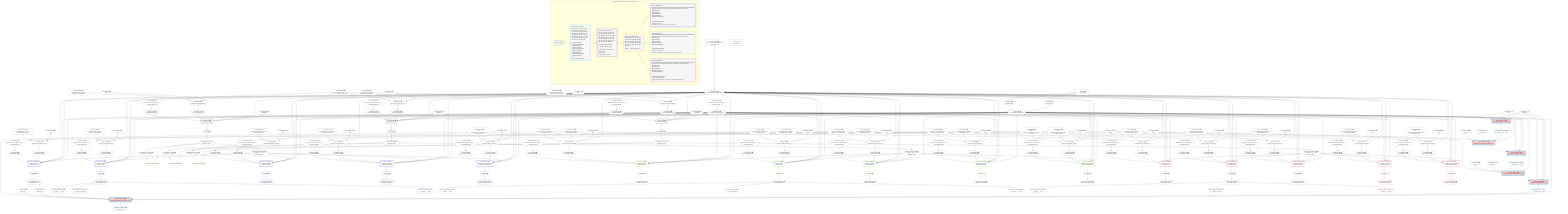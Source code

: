 %%{init: {'themeVariables': { 'fontSize': '12px'}}}%%
graph TD
    classDef path fill:#eee,stroke:#000,color:#000
    classDef plan fill:#fff,stroke-width:1px,color:#000
    classDef itemplan fill:#fff,stroke-width:2px,color:#000
    classDef unbatchedplan fill:#dff,stroke-width:1px,color:#000
    classDef sideeffectplan fill:#fcc,stroke-width:2px,color:#000
    classDef bucket fill:#f6f6f6,color:#000,stroke-width:2px,text-align:left


    %% plan dependencies
    Object159{{"Object[159∈0] ➊<br />ᐸ{reverse,orders,alias,codec}ᐳ"}}:::plan
    Lambda152{{"Lambda[152∈0] ➊<br />ᐸcalculateShouldReverseOrderᐳ"}}:::plan
    Constant156{{"Constant[156∈0] ➊<br />ᐸ[]ᐳ"}}:::plan
    Constant157{{"Constant[157∈0] ➊<br />ᐸ{ s: Symbol(relational_topics), n: 'relational_topics', [Symᐳ"}}:::plan
    Constant158{{"Constant[158∈0] ➊<br />ᐸ{ name: 'relational_topics', sqlType: { t: 'interfaces_and_uᐳ"}}:::plan
    Lambda152 & Constant156 & Constant157 & Constant158 --> Object159
    Object173{{"Object[173∈0] ➊<br />ᐸ{reverse,orders,alias,codec}ᐳ"}}:::plan
    Constant170{{"Constant[170∈0] ➊<br />ᐸ[]ᐳ"}}:::plan
    Constant171{{"Constant[171∈0] ➊<br />ᐸ{ s: Symbol(relational_posts), n: 'relational_posts', [Symboᐳ"}}:::plan
    Constant172{{"Constant[172∈0] ➊<br />ᐸ{ name: 'relational_posts', sqlType: { t: 'interfaces_and_unᐳ"}}:::plan
    Lambda152 & Constant170 & Constant171 & Constant172 --> Object173
    Object187{{"Object[187∈0] ➊<br />ᐸ{reverse,orders,alias,codec}ᐳ"}}:::plan
    Constant184{{"Constant[184∈0] ➊<br />ᐸ[]ᐳ"}}:::plan
    Constant185{{"Constant[185∈0] ➊<br />ᐸ{ s: Symbol(relational_dividers), n: 'relational_dividers', ᐳ"}}:::plan
    Constant186{{"Constant[186∈0] ➊<br />ᐸ{ name: 'relational_dividers', sqlType: { t: 'interfaces_andᐳ"}}:::plan
    Lambda152 & Constant184 & Constant185 & Constant186 --> Object187
    Object201{{"Object[201∈0] ➊<br />ᐸ{reverse,orders,alias,codec}ᐳ"}}:::plan
    Constant198{{"Constant[198∈0] ➊<br />ᐸ[]ᐳ"}}:::plan
    Constant199{{"Constant[199∈0] ➊<br />ᐸ{ s: Symbol(relational_checklists), n: 'relational_checklistᐳ"}}:::plan
    Constant200{{"Constant[200∈0] ➊<br />ᐸ{ name: 'relational_checklists', sqlType: { t: 'interfaces_aᐳ"}}:::plan
    Lambda152 & Constant198 & Constant199 & Constant200 --> Object201
    Object215{{"Object[215∈0] ➊<br />ᐸ{reverse,orders,alias,codec}ᐳ"}}:::plan
    Constant212{{"Constant[212∈0] ➊<br />ᐸ[]ᐳ"}}:::plan
    Constant213{{"Constant[213∈0] ➊<br />ᐸ{ s: Symbol(relational_checklist_items), n: 'relational_checᐳ"}}:::plan
    Constant214{{"Constant[214∈0] ➊<br />ᐸ{ name: 'relational_checklist_items', sqlType: { t: 'interfaᐳ"}}:::plan
    Lambda152 & Constant212 & Constant213 & Constant214 --> Object215
    Object243{{"Object[243∈0] ➊<br />ᐸ{reverse,orders,alias,codec}ᐳ"}}:::plan
    Constant240{{"Constant[240∈0] ➊<br />ᐸ[]ᐳ"}}:::plan
    Constant241{{"Constant[241∈0] ➊<br />ᐸ{ s: Symbol(relational_topics), n: 'relational_topics', [Symᐳ"}}:::plan
    Lambda152 & Constant240 & Constant241 & Constant158 --> Object243
    Object257{{"Object[257∈0] ➊<br />ᐸ{reverse,orders,alias,codec}ᐳ"}}:::plan
    Constant254{{"Constant[254∈0] ➊<br />ᐸ[]ᐳ"}}:::plan
    Constant255{{"Constant[255∈0] ➊<br />ᐸ{ s: Symbol(relational_posts), n: 'relational_posts', [Symboᐳ"}}:::plan
    Lambda152 & Constant254 & Constant255 & Constant172 --> Object257
    Object271{{"Object[271∈0] ➊<br />ᐸ{reverse,orders,alias,codec}ᐳ"}}:::plan
    Constant268{{"Constant[268∈0] ➊<br />ᐸ[]ᐳ"}}:::plan
    Constant269{{"Constant[269∈0] ➊<br />ᐸ{ s: Symbol(relational_dividers), n: 'relational_dividers', ᐳ"}}:::plan
    Lambda152 & Constant268 & Constant269 & Constant186 --> Object271
    Object285{{"Object[285∈0] ➊<br />ᐸ{reverse,orders,alias,codec}ᐳ"}}:::plan
    Constant282{{"Constant[282∈0] ➊<br />ᐸ[]ᐳ"}}:::plan
    Constant283{{"Constant[283∈0] ➊<br />ᐸ{ s: Symbol(relational_checklists), n: 'relational_checklistᐳ"}}:::plan
    Lambda152 & Constant282 & Constant283 & Constant200 --> Object285
    Object299{{"Object[299∈0] ➊<br />ᐸ{reverse,orders,alias,codec}ᐳ"}}:::plan
    Constant296{{"Constant[296∈0] ➊<br />ᐸ[]ᐳ"}}:::plan
    Constant297{{"Constant[297∈0] ➊<br />ᐸ{ s: Symbol(relational_checklist_items), n: 'relational_checᐳ"}}:::plan
    Lambda152 & Constant296 & Constant297 & Constant214 --> Object299
    Object327{{"Object[327∈0] ➊<br />ᐸ{reverse,orders,alias,codec}ᐳ"}}:::plan
    Constant324{{"Constant[324∈0] ➊<br />ᐸ[]ᐳ"}}:::plan
    Constant325{{"Constant[325∈0] ➊<br />ᐸ{ s: Symbol(relational_topics), n: 'relational_topics', [Symᐳ"}}:::plan
    Lambda152 & Constant324 & Constant325 & Constant158 --> Object327
    Object341{{"Object[341∈0] ➊<br />ᐸ{reverse,orders,alias,codec}ᐳ"}}:::plan
    Constant338{{"Constant[338∈0] ➊<br />ᐸ[]ᐳ"}}:::plan
    Constant339{{"Constant[339∈0] ➊<br />ᐸ{ s: Symbol(relational_posts), n: 'relational_posts', [Symboᐳ"}}:::plan
    Lambda152 & Constant338 & Constant339 & Constant172 --> Object341
    Object355{{"Object[355∈0] ➊<br />ᐸ{reverse,orders,alias,codec}ᐳ"}}:::plan
    Constant352{{"Constant[352∈0] ➊<br />ᐸ[]ᐳ"}}:::plan
    Constant353{{"Constant[353∈0] ➊<br />ᐸ{ s: Symbol(relational_dividers), n: 'relational_dividers', ᐳ"}}:::plan
    Lambda152 & Constant352 & Constant353 & Constant186 --> Object355
    Object369{{"Object[369∈0] ➊<br />ᐸ{reverse,orders,alias,codec}ᐳ"}}:::plan
    Constant366{{"Constant[366∈0] ➊<br />ᐸ[]ᐳ"}}:::plan
    Constant367{{"Constant[367∈0] ➊<br />ᐸ{ s: Symbol(relational_checklists), n: 'relational_checklistᐳ"}}:::plan
    Lambda152 & Constant366 & Constant367 & Constant200 --> Object369
    Object383{{"Object[383∈0] ➊<br />ᐸ{reverse,orders,alias,codec}ᐳ"}}:::plan
    Constant380{{"Constant[380∈0] ➊<br />ᐸ[]ᐳ"}}:::plan
    Constant381{{"Constant[381∈0] ➊<br />ᐸ{ s: Symbol(relational_checklist_items), n: 'relational_checᐳ"}}:::plan
    Lambda152 & Constant380 & Constant381 & Constant214 --> Object383
    Object11{{"Object[11∈0] ➊<br />ᐸ{pgSettings,withPgClient}ᐳ"}}:::plan
    Access9{{"Access[9∈0] ➊<br />ᐸ2.pgSettingsᐳ"}}:::plan
    Access10{{"Access[10∈0] ➊<br />ᐸ2.withPgClientᐳ"}}:::plan
    Access9 & Access10 --> Object11
    __Value2["__Value[2∈0] ➊<br />ᐸcontextᐳ"]:::plan
    __Value2 --> Access9
    __Value2 --> Access10
    Constant404{{"Constant[404∈0] ➊<br />ᐸ§{ first: null, last: null, cursorLower: null, cursorUpper: ᐳ"}}:::plan
    Constant404 --> Lambda152
    Lambda155{{"Lambda[155∈0] ➊<br />ᐸcalculateLimitAndOffsetSQLᐳ"}}:::plan
    Constant405{{"Constant[405∈0] ➊<br />ᐸ§{ cursorLower: null, cursorUpper: null, first: null, last: ᐳ"}}:::plan
    Constant405 --> Lambda155
    Lambda160{{"Lambda[160∈0] ➊<br />ᐸcalculateOrderBySQLᐳ"}}:::plan
    Object159 --> Lambda160
    Lambda165{{"Lambda[165∈0] ➊<br />ᐸcalculateOrderBySQLᐳ"}}:::plan
    Constant409{{"Constant[409∈0] ➊<br />ᐸ§{ reverse: false, orders: [], alias: { s: Symbol(relationalᐳ"}}:::plan
    Constant409 --> Lambda165
    Lambda174{{"Lambda[174∈0] ➊<br />ᐸcalculateOrderBySQLᐳ"}}:::plan
    Object173 --> Lambda174
    Lambda179{{"Lambda[179∈0] ➊<br />ᐸcalculateOrderBySQLᐳ"}}:::plan
    Constant410{{"Constant[410∈0] ➊<br />ᐸ§{ reverse: false, orders: [], alias: { s: Symbol(relationalᐳ"}}:::plan
    Constant410 --> Lambda179
    Lambda188{{"Lambda[188∈0] ➊<br />ᐸcalculateOrderBySQLᐳ"}}:::plan
    Object187 --> Lambda188
    Lambda193{{"Lambda[193∈0] ➊<br />ᐸcalculateOrderBySQLᐳ"}}:::plan
    Constant411{{"Constant[411∈0] ➊<br />ᐸ§{ reverse: false, orders: [], alias: { s: Symbol(relationalᐳ"}}:::plan
    Constant411 --> Lambda193
    Lambda202{{"Lambda[202∈0] ➊<br />ᐸcalculateOrderBySQLᐳ"}}:::plan
    Object201 --> Lambda202
    Lambda207{{"Lambda[207∈0] ➊<br />ᐸcalculateOrderBySQLᐳ"}}:::plan
    Constant412{{"Constant[412∈0] ➊<br />ᐸ§{ reverse: false, orders: [], alias: { s: Symbol(relationalᐳ"}}:::plan
    Constant412 --> Lambda207
    Lambda216{{"Lambda[216∈0] ➊<br />ᐸcalculateOrderBySQLᐳ"}}:::plan
    Object215 --> Lambda216
    Lambda221{{"Lambda[221∈0] ➊<br />ᐸcalculateOrderBySQLᐳ"}}:::plan
    Constant413{{"Constant[413∈0] ➊<br />ᐸ§{ reverse: false, orders: [], alias: { s: Symbol(relationalᐳ"}}:::plan
    Constant413 --> Lambda221
    Lambda244{{"Lambda[244∈0] ➊<br />ᐸcalculateOrderBySQLᐳ"}}:::plan
    Object243 --> Lambda244
    Lambda249{{"Lambda[249∈0] ➊<br />ᐸcalculateOrderBySQLᐳ"}}:::plan
    Constant415{{"Constant[415∈0] ➊<br />ᐸ§{ reverse: false, orders: [], alias: { s: Symbol(relationalᐳ"}}:::plan
    Constant415 --> Lambda249
    Lambda258{{"Lambda[258∈0] ➊<br />ᐸcalculateOrderBySQLᐳ"}}:::plan
    Object257 --> Lambda258
    Lambda263{{"Lambda[263∈0] ➊<br />ᐸcalculateOrderBySQLᐳ"}}:::plan
    Constant416{{"Constant[416∈0] ➊<br />ᐸ§{ reverse: false, orders: [], alias: { s: Symbol(relationalᐳ"}}:::plan
    Constant416 --> Lambda263
    Lambda272{{"Lambda[272∈0] ➊<br />ᐸcalculateOrderBySQLᐳ"}}:::plan
    Object271 --> Lambda272
    Lambda277{{"Lambda[277∈0] ➊<br />ᐸcalculateOrderBySQLᐳ"}}:::plan
    Constant417{{"Constant[417∈0] ➊<br />ᐸ§{ reverse: false, orders: [], alias: { s: Symbol(relationalᐳ"}}:::plan
    Constant417 --> Lambda277
    Lambda286{{"Lambda[286∈0] ➊<br />ᐸcalculateOrderBySQLᐳ"}}:::plan
    Object285 --> Lambda286
    Lambda291{{"Lambda[291∈0] ➊<br />ᐸcalculateOrderBySQLᐳ"}}:::plan
    Constant418{{"Constant[418∈0] ➊<br />ᐸ§{ reverse: false, orders: [], alias: { s: Symbol(relationalᐳ"}}:::plan
    Constant418 --> Lambda291
    Lambda300{{"Lambda[300∈0] ➊<br />ᐸcalculateOrderBySQLᐳ"}}:::plan
    Object299 --> Lambda300
    Lambda305{{"Lambda[305∈0] ➊<br />ᐸcalculateOrderBySQLᐳ"}}:::plan
    Constant419{{"Constant[419∈0] ➊<br />ᐸ§{ reverse: false, orders: [], alias: { s: Symbol(relationalᐳ"}}:::plan
    Constant419 --> Lambda305
    Lambda328{{"Lambda[328∈0] ➊<br />ᐸcalculateOrderBySQLᐳ"}}:::plan
    Object327 --> Lambda328
    Lambda333{{"Lambda[333∈0] ➊<br />ᐸcalculateOrderBySQLᐳ"}}:::plan
    Constant421{{"Constant[421∈0] ➊<br />ᐸ§{ reverse: false, orders: [], alias: { s: Symbol(relationalᐳ"}}:::plan
    Constant421 --> Lambda333
    Lambda342{{"Lambda[342∈0] ➊<br />ᐸcalculateOrderBySQLᐳ"}}:::plan
    Object341 --> Lambda342
    Lambda347{{"Lambda[347∈0] ➊<br />ᐸcalculateOrderBySQLᐳ"}}:::plan
    Constant422{{"Constant[422∈0] ➊<br />ᐸ§{ reverse: false, orders: [], alias: { s: Symbol(relationalᐳ"}}:::plan
    Constant422 --> Lambda347
    Lambda356{{"Lambda[356∈0] ➊<br />ᐸcalculateOrderBySQLᐳ"}}:::plan
    Object355 --> Lambda356
    Lambda361{{"Lambda[361∈0] ➊<br />ᐸcalculateOrderBySQLᐳ"}}:::plan
    Constant423{{"Constant[423∈0] ➊<br />ᐸ§{ reverse: false, orders: [], alias: { s: Symbol(relationalᐳ"}}:::plan
    Constant423 --> Lambda361
    Lambda370{{"Lambda[370∈0] ➊<br />ᐸcalculateOrderBySQLᐳ"}}:::plan
    Object369 --> Lambda370
    Lambda375{{"Lambda[375∈0] ➊<br />ᐸcalculateOrderBySQLᐳ"}}:::plan
    Constant424{{"Constant[424∈0] ➊<br />ᐸ§{ reverse: false, orders: [], alias: { s: Symbol(relationalᐳ"}}:::plan
    Constant424 --> Lambda375
    Lambda384{{"Lambda[384∈0] ➊<br />ᐸcalculateOrderBySQLᐳ"}}:::plan
    Object383 --> Lambda384
    Lambda389{{"Lambda[389∈0] ➊<br />ᐸcalculateOrderBySQLᐳ"}}:::plan
    Constant425{{"Constant[425∈0] ➊<br />ᐸ§{ reverse: false, orders: [], alias: { s: Symbol(relationalᐳ"}}:::plan
    Constant425 --> Lambda389
    __Value4["__Value[4∈0] ➊<br />ᐸrootValueᐳ"]:::plan
    Constant6{{"Constant[6∈0] ➊<br />ᐸ'POST'ᐳ"}}:::plan
    Constant7{{"Constant[7∈0] ➊<br />ᐸ2ᐳ"}}:::plan
    Constant13{{"Constant[13∈0] ➊<br />ᐸ'Post ꖛ1'ᐳ"}}:::plan
    Constant14{{"Constant[14∈0] ➊<br />ᐸ'Desc 1'ᐳ"}}:::plan
    Constant15{{"Constant[15∈0] ➊<br />ᐸnullᐳ"}}:::plan
    Constant27{{"Constant[27∈0] ➊<br />ᐸ'Post ꖛ2'ᐳ"}}:::plan
    Constant28{{"Constant[28∈0] ➊<br />ᐸ'Desc 2'ᐳ"}}:::plan
    Constant41{{"Constant[41∈0] ➊<br />ᐸ'Post ꖛ3'ᐳ"}}:::plan
    Constant42{{"Constant[42∈0] ➊<br />ᐸ'Desc 3'ᐳ"}}:::plan
    Constant226{{"Constant[226∈0] ➊<br />ᐸ[]ᐳ"}}:::plan
    Constant227{{"Constant[227∈0] ➊<br />ᐸ{ s: Symbol(relational_items), n: 'relational_items', [Symboᐳ"}}:::plan
    Constant228{{"Constant[228∈0] ➊<br />ᐸ{ name: 'relational_items', sqlType: { t: 'interfaces_and_unᐳ"}}:::plan
    Constant310{{"Constant[310∈0] ➊<br />ᐸ[]ᐳ"}}:::plan
    Constant311{{"Constant[311∈0] ➊<br />ᐸ{ s: Symbol(relational_items), n: 'relational_items', [Symboᐳ"}}:::plan
    Constant394{{"Constant[394∈0] ➊<br />ᐸ[]ᐳ"}}:::plan
    Constant395{{"Constant[395∈0] ➊<br />ᐸ{ s: Symbol(relational_items), n: 'relational_items', [Symboᐳ"}}:::plan
    Constant406{{"Constant[406∈0] ➊<br />ᐸ1000000ᐳ"}}:::plan
    Constant407{{"Constant[407∈0] ➊<br />ᐸ1000001ᐳ"}}:::plan
    Constant408{{"Constant[408∈0] ➊<br />ᐸ1000002ᐳ"}}:::plan
    Constant414{{"Constant[414∈0] ➊<br />ᐸ§{ reverse: false, orders: [], alias: { s: Symbol(relationalᐳ"}}:::plan
    Constant420{{"Constant[420∈0] ➊<br />ᐸ§{ reverse: false, orders: [], alias: { s: Symbol(relationalᐳ"}}:::plan
    Constant426{{"Constant[426∈0] ➊<br />ᐸ§{ reverse: false, orders: [], alias: { s: Symbol(relationalᐳ"}}:::plan
    PgInsertSingle16[["PgInsertSingle[16∈1] ➊<br />ᐸrelational_posts(id,title,description,note)ᐳ"]]:::sideeffectplan
    PgClassExpression12{{"PgClassExpression[12∈1] ➊<br />ᐸ__relation...ems__.”id”ᐳ"}}:::plan
    Object11 & PgClassExpression12 & Constant13 & Constant14 & Constant15 --> PgInsertSingle16
    PgInsertSingle30[["PgInsertSingle[30∈1] ➊<br />ᐸrelational_posts(id,title,description,note)ᐳ"]]:::sideeffectplan
    PgClassExpression26{{"PgClassExpression[26∈1] ➊<br />ᐸ__relation...ems__.”id”ᐳ"}}:::plan
    Object11 & PgClassExpression26 & Constant27 & Constant28 & Constant15 --> PgInsertSingle30
    PgInsertSingle44[["PgInsertSingle[44∈1] ➊<br />ᐸrelational_posts(id,title,description,note)ᐳ"]]:::sideeffectplan
    PgClassExpression40{{"PgClassExpression[40∈1] ➊<br />ᐸ__relation...ems__.”id”ᐳ"}}:::plan
    Object11 & PgClassExpression40 & Constant41 & Constant42 & Constant15 --> PgInsertSingle44
    PgInsertSingle8[["PgInsertSingle[8∈1] ➊<br />ᐸrelational_items(type,author_id)ᐳ"]]:::sideeffectplan
    Object11 & Constant6 & Constant7 --> PgInsertSingle8
    PgInsertSingle22[["PgInsertSingle[22∈1] ➊<br />ᐸrelational_items(type,author_id)ᐳ"]]:::sideeffectplan
    Object11 & Constant6 & Constant7 --> PgInsertSingle22
    PgInsertSingle36[["PgInsertSingle[36∈1] ➊<br />ᐸrelational_items(type,author_id)ᐳ"]]:::sideeffectplan
    Object11 & Constant6 & Constant7 --> PgInsertSingle36
    PgInsertSingle8 --> PgClassExpression12
    PgInsertSingle22 --> PgClassExpression26
    PgInsertSingle36 --> PgClassExpression40
    PgClassExpression48{{"PgClassExpression[48∈1] ➊<br />ᐸ__relational_posts__ᐳ"}}:::plan
    PgInsertSingle44 --> PgClassExpression48
    PgSelect50[["PgSelect[50∈2] ➊<br />ᐸrelational_itemsᐳ"]]:::plan
    Lambda230{{"Lambda[230∈2] ➊<br />ᐸcalculateOrderBySQLᐳ"}}:::plan
    Lambda235{{"Lambda[235∈2] ➊<br />ᐸcalculateOrderBySQLᐳ"}}:::plan
    Object11 & Constant406 & Lambda152 & Lambda155 & Lambda230 & Lambda235 --> PgSelect50
    PgSelect85[["PgSelect[85∈2] ➊<br />ᐸrelational_itemsᐳ"]]:::plan
    Lambda314{{"Lambda[314∈2] ➊<br />ᐸcalculateOrderBySQLᐳ"}}:::plan
    Lambda319{{"Lambda[319∈2] ➊<br />ᐸcalculateOrderBySQLᐳ"}}:::plan
    Object11 & Constant407 & Lambda152 & Lambda155 & Lambda314 & Lambda319 --> PgSelect85
    PgSelect118[["PgSelect[118∈2] ➊<br />ᐸrelational_itemsᐳ"]]:::plan
    Lambda398{{"Lambda[398∈2] ➊<br />ᐸcalculateOrderBySQLᐳ"}}:::plan
    Lambda403{{"Lambda[403∈2] ➊<br />ᐸcalculateOrderBySQLᐳ"}}:::plan
    Object11 & Constant408 & Lambda152 & Lambda155 & Lambda398 & Lambda403 --> PgSelect118
    Object229{{"Object[229∈2] ➊<br />ᐸ{reverse,orders,alias,codec}ᐳ"}}:::plan
    Lambda152 & Constant226 & Constant227 & Constant228 --> Object229
    Object313{{"Object[313∈2] ➊<br />ᐸ{reverse,orders,alias,codec}ᐳ"}}:::plan
    Lambda152 & Constant310 & Constant311 & Constant228 --> Object313
    Object397{{"Object[397∈2] ➊<br />ᐸ{reverse,orders,alias,codec}ᐳ"}}:::plan
    Lambda152 & Constant394 & Constant395 & Constant228 --> Object397
    First54{{"First[54∈2] ➊"}}:::plan
    PgSelect50 --> First54
    PgSelectSingle55{{"PgSelectSingle[55∈2] ➊<br />ᐸrelational_itemsᐳ"}}:::plan
    First54 --> PgSelectSingle55
    First87{{"First[87∈2] ➊"}}:::plan
    PgSelect85 --> First87
    PgSelectSingle88{{"PgSelectSingle[88∈2] ➊<br />ᐸrelational_itemsᐳ"}}:::plan
    First87 --> PgSelectSingle88
    First120{{"First[120∈2] ➊"}}:::plan
    PgSelect118 --> First120
    PgSelectSingle121{{"PgSelectSingle[121∈2] ➊<br />ᐸrelational_itemsᐳ"}}:::plan
    First120 --> PgSelectSingle121
    Object229 --> Lambda230
    Constant414 --> Lambda235
    Object313 --> Lambda314
    Constant420 --> Lambda319
    Object397 --> Lambda398
    Constant426 --> Lambda403
    PgPolymorphic57{{"PgPolymorphic[57∈3] ➊"}}:::plan
    PgClassExpression56{{"PgClassExpression[56∈3] ➊<br />ᐸ__relation...s__.”type”ᐳ"}}:::plan
    PgSelectSingle55 & PgClassExpression56 --> PgPolymorphic57
    PgPolymorphic90{{"PgPolymorphic[90∈3] ➊"}}:::plan
    PgClassExpression89{{"PgClassExpression[89∈3] ➊<br />ᐸ__relation...s__.”type”ᐳ"}}:::plan
    PgSelectSingle88 & PgClassExpression89 --> PgPolymorphic90
    PgPolymorphic123{{"PgPolymorphic[123∈3] ➊"}}:::plan
    PgClassExpression122{{"PgClassExpression[122∈3] ➊<br />ᐸ__relation...s__.”type”ᐳ"}}:::plan
    PgSelectSingle121 & PgClassExpression122 --> PgPolymorphic123
    PgSelectSingle55 --> PgClassExpression56
    PgSelectSingle88 --> PgClassExpression89
    PgSelectSingle121 --> PgClassExpression122
    PgSelect59[["PgSelect[59∈4] ➊<br />ᐸrelational_topicsᐳ<br />ᐳRelationalTopic"]]:::plan
    PgClassExpression58{{"PgClassExpression[58∈4] ➊<br />ᐸ__relation...ems__.”id”ᐳ<br />ᐳRelationalTopic"}}:::plan
    Object11 & PgClassExpression58 & Lambda152 & Lambda155 & Lambda160 & Lambda165 --> PgSelect59
    PgSelect65[["PgSelect[65∈4] ➊<br />ᐸrelational_postsᐳ<br />ᐳRelationalPost"]]:::plan
    Object11 & PgClassExpression58 & Lambda152 & Lambda155 & Lambda174 & Lambda179 --> PgSelect65
    PgSelect72[["PgSelect[72∈4] ➊<br />ᐸrelational_dividersᐳ<br />ᐳRelationalDivider"]]:::plan
    Object11 & PgClassExpression58 & Lambda152 & Lambda155 & Lambda188 & Lambda193 --> PgSelect72
    PgSelect76[["PgSelect[76∈4] ➊<br />ᐸrelational_checklistsᐳ<br />ᐳRelationalChecklist"]]:::plan
    Object11 & PgClassExpression58 & Lambda152 & Lambda155 & Lambda202 & Lambda207 --> PgSelect76
    PgSelect80[["PgSelect[80∈4] ➊<br />ᐸrelational_checklist_itemsᐳ<br />ᐳRelationalChecklistItem"]]:::plan
    Object11 & PgClassExpression58 & Lambda152 & Lambda155 & Lambda216 & Lambda221 --> PgSelect80
    PgSelectSingle55 --> PgClassExpression58
    First63{{"First[63∈4] ➊"}}:::plan
    PgSelect59 --> First63
    PgSelectSingle64{{"PgSelectSingle[64∈4] ➊<br />ᐸrelational_topicsᐳ"}}:::plan
    First63 --> PgSelectSingle64
    First67{{"First[67∈4] ➊"}}:::plan
    PgSelect65 --> First67
    PgSelectSingle68{{"PgSelectSingle[68∈4] ➊<br />ᐸrelational_postsᐳ"}}:::plan
    First67 --> PgSelectSingle68
    PgClassExpression69{{"PgClassExpression[69∈4] ➊<br />ᐸ__relation...__.”title”ᐳ"}}:::plan
    PgSelectSingle68 --> PgClassExpression69
    PgClassExpression70{{"PgClassExpression[70∈4] ➊<br />ᐸ__relation...scription”ᐳ"}}:::plan
    PgSelectSingle68 --> PgClassExpression70
    PgClassExpression71{{"PgClassExpression[71∈4] ➊<br />ᐸ__relation...s__.”note”ᐳ"}}:::plan
    PgSelectSingle68 --> PgClassExpression71
    First74{{"First[74∈4] ➊"}}:::plan
    PgSelect72 --> First74
    PgSelectSingle75{{"PgSelectSingle[75∈4] ➊<br />ᐸrelational_dividersᐳ"}}:::plan
    First74 --> PgSelectSingle75
    First78{{"First[78∈4] ➊"}}:::plan
    PgSelect76 --> First78
    PgSelectSingle79{{"PgSelectSingle[79∈4] ➊<br />ᐸrelational_checklistsᐳ"}}:::plan
    First78 --> PgSelectSingle79
    First82{{"First[82∈4] ➊"}}:::plan
    PgSelect80 --> First82
    PgSelectSingle83{{"PgSelectSingle[83∈4] ➊<br />ᐸrelational_checklist_itemsᐳ"}}:::plan
    First82 --> PgSelectSingle83
    PgSelect92[["PgSelect[92∈5] ➊<br />ᐸrelational_topicsᐳ<br />ᐳRelationalTopic"]]:::plan
    PgClassExpression91{{"PgClassExpression[91∈5] ➊<br />ᐸ__relation...ems__.”id”ᐳ<br />ᐳRelationalTopic"}}:::plan
    Object11 & PgClassExpression91 & Lambda152 & Lambda155 & Lambda244 & Lambda249 --> PgSelect92
    PgSelect98[["PgSelect[98∈5] ➊<br />ᐸrelational_postsᐳ<br />ᐳRelationalPost"]]:::plan
    Object11 & PgClassExpression91 & Lambda152 & Lambda155 & Lambda258 & Lambda263 --> PgSelect98
    PgSelect105[["PgSelect[105∈5] ➊<br />ᐸrelational_dividersᐳ<br />ᐳRelationalDivider"]]:::plan
    Object11 & PgClassExpression91 & Lambda152 & Lambda155 & Lambda272 & Lambda277 --> PgSelect105
    PgSelect109[["PgSelect[109∈5] ➊<br />ᐸrelational_checklistsᐳ<br />ᐳRelationalChecklist"]]:::plan
    Object11 & PgClassExpression91 & Lambda152 & Lambda155 & Lambda286 & Lambda291 --> PgSelect109
    PgSelect113[["PgSelect[113∈5] ➊<br />ᐸrelational_checklist_itemsᐳ<br />ᐳRelationalChecklistItem"]]:::plan
    Object11 & PgClassExpression91 & Lambda152 & Lambda155 & Lambda300 & Lambda305 --> PgSelect113
    PgSelectSingle88 --> PgClassExpression91
    First96{{"First[96∈5] ➊"}}:::plan
    PgSelect92 --> First96
    PgSelectSingle97{{"PgSelectSingle[97∈5] ➊<br />ᐸrelational_topicsᐳ"}}:::plan
    First96 --> PgSelectSingle97
    First100{{"First[100∈5] ➊"}}:::plan
    PgSelect98 --> First100
    PgSelectSingle101{{"PgSelectSingle[101∈5] ➊<br />ᐸrelational_postsᐳ"}}:::plan
    First100 --> PgSelectSingle101
    PgClassExpression102{{"PgClassExpression[102∈5] ➊<br />ᐸ__relation...__.”title”ᐳ"}}:::plan
    PgSelectSingle101 --> PgClassExpression102
    PgClassExpression103{{"PgClassExpression[103∈5] ➊<br />ᐸ__relation...scription”ᐳ"}}:::plan
    PgSelectSingle101 --> PgClassExpression103
    PgClassExpression104{{"PgClassExpression[104∈5] ➊<br />ᐸ__relation...s__.”note”ᐳ"}}:::plan
    PgSelectSingle101 --> PgClassExpression104
    First107{{"First[107∈5] ➊"}}:::plan
    PgSelect105 --> First107
    PgSelectSingle108{{"PgSelectSingle[108∈5] ➊<br />ᐸrelational_dividersᐳ"}}:::plan
    First107 --> PgSelectSingle108
    First111{{"First[111∈5] ➊"}}:::plan
    PgSelect109 --> First111
    PgSelectSingle112{{"PgSelectSingle[112∈5] ➊<br />ᐸrelational_checklistsᐳ"}}:::plan
    First111 --> PgSelectSingle112
    First115{{"First[115∈5] ➊"}}:::plan
    PgSelect113 --> First115
    PgSelectSingle116{{"PgSelectSingle[116∈5] ➊<br />ᐸrelational_checklist_itemsᐳ"}}:::plan
    First115 --> PgSelectSingle116
    PgSelect125[["PgSelect[125∈6] ➊<br />ᐸrelational_topicsᐳ<br />ᐳRelationalTopic"]]:::plan
    PgClassExpression124{{"PgClassExpression[124∈6] ➊<br />ᐸ__relation...ems__.”id”ᐳ<br />ᐳRelationalTopic"}}:::plan
    Object11 & PgClassExpression124 & Lambda152 & Lambda155 & Lambda328 & Lambda333 --> PgSelect125
    PgSelect131[["PgSelect[131∈6] ➊<br />ᐸrelational_postsᐳ<br />ᐳRelationalPost"]]:::plan
    Object11 & PgClassExpression124 & Lambda152 & Lambda155 & Lambda342 & Lambda347 --> PgSelect131
    PgSelect138[["PgSelect[138∈6] ➊<br />ᐸrelational_dividersᐳ<br />ᐳRelationalDivider"]]:::plan
    Object11 & PgClassExpression124 & Lambda152 & Lambda155 & Lambda356 & Lambda361 --> PgSelect138
    PgSelect142[["PgSelect[142∈6] ➊<br />ᐸrelational_checklistsᐳ<br />ᐳRelationalChecklist"]]:::plan
    Object11 & PgClassExpression124 & Lambda152 & Lambda155 & Lambda370 & Lambda375 --> PgSelect142
    PgSelect146[["PgSelect[146∈6] ➊<br />ᐸrelational_checklist_itemsᐳ<br />ᐳRelationalChecklistItem"]]:::plan
    Object11 & PgClassExpression124 & Lambda152 & Lambda155 & Lambda384 & Lambda389 --> PgSelect146
    PgSelectSingle121 --> PgClassExpression124
    First129{{"First[129∈6] ➊"}}:::plan
    PgSelect125 --> First129
    PgSelectSingle130{{"PgSelectSingle[130∈6] ➊<br />ᐸrelational_topicsᐳ"}}:::plan
    First129 --> PgSelectSingle130
    First133{{"First[133∈6] ➊"}}:::plan
    PgSelect131 --> First133
    PgSelectSingle134{{"PgSelectSingle[134∈6] ➊<br />ᐸrelational_postsᐳ"}}:::plan
    First133 --> PgSelectSingle134
    PgClassExpression135{{"PgClassExpression[135∈6] ➊<br />ᐸ__relation...__.”title”ᐳ"}}:::plan
    PgSelectSingle134 --> PgClassExpression135
    PgClassExpression136{{"PgClassExpression[136∈6] ➊<br />ᐸ__relation...scription”ᐳ"}}:::plan
    PgSelectSingle134 --> PgClassExpression136
    PgClassExpression137{{"PgClassExpression[137∈6] ➊<br />ᐸ__relation...s__.”note”ᐳ"}}:::plan
    PgSelectSingle134 --> PgClassExpression137
    First140{{"First[140∈6] ➊"}}:::plan
    PgSelect138 --> First140
    PgSelectSingle141{{"PgSelectSingle[141∈6] ➊<br />ᐸrelational_dividersᐳ"}}:::plan
    First140 --> PgSelectSingle141
    First144{{"First[144∈6] ➊"}}:::plan
    PgSelect142 --> First144
    PgSelectSingle145{{"PgSelectSingle[145∈6] ➊<br />ᐸrelational_checklistsᐳ"}}:::plan
    First144 --> PgSelectSingle145
    First148{{"First[148∈6] ➊"}}:::plan
    PgSelect146 --> First148
    PgSelectSingle149{{"PgSelectSingle[149∈6] ➊<br />ᐸrelational_checklist_itemsᐳ"}}:::plan
    First148 --> PgSelectSingle149

    %% define steps

    %% implicit side effects
    PgInsertSingle16 -.-o PgInsertSingle22
    PgInsertSingle30 -.-o PgInsertSingle36

    subgraph "Buckets for mutations/basics/create-three-relational-posts"
    Bucket0("Bucket 0 (root)"):::bucket
    classDef bucket0 stroke:#696969
    class Bucket0,__Value2,__Value4,Constant6,Constant7,Access9,Access10,Object11,Constant13,Constant14,Constant15,Constant27,Constant28,Constant41,Constant42,Lambda152,Lambda155,Constant156,Constant157,Constant158,Object159,Lambda160,Lambda165,Constant170,Constant171,Constant172,Object173,Lambda174,Lambda179,Constant184,Constant185,Constant186,Object187,Lambda188,Lambda193,Constant198,Constant199,Constant200,Object201,Lambda202,Lambda207,Constant212,Constant213,Constant214,Object215,Lambda216,Lambda221,Constant226,Constant227,Constant228,Constant240,Constant241,Object243,Lambda244,Lambda249,Constant254,Constant255,Object257,Lambda258,Lambda263,Constant268,Constant269,Object271,Lambda272,Lambda277,Constant282,Constant283,Object285,Lambda286,Lambda291,Constant296,Constant297,Object299,Lambda300,Lambda305,Constant310,Constant311,Constant324,Constant325,Object327,Lambda328,Lambda333,Constant338,Constant339,Object341,Lambda342,Lambda347,Constant352,Constant353,Object355,Lambda356,Lambda361,Constant366,Constant367,Object369,Lambda370,Lambda375,Constant380,Constant381,Object383,Lambda384,Lambda389,Constant394,Constant395,Constant404,Constant405,Constant406,Constant407,Constant408,Constant409,Constant410,Constant411,Constant412,Constant413,Constant414,Constant415,Constant416,Constant417,Constant418,Constant419,Constant420,Constant421,Constant422,Constant423,Constant424,Constant425,Constant426 bucket0
    Bucket1("Bucket 1 (mutationField)<br />Deps: 11, 6, 7, 13, 14, 15, 27, 28, 41, 42, 406, 152, 155, 407, 408, 226, 227, 228, 414, 310, 311, 420, 394, 395, 426, 4, 160, 165, 174, 179, 188, 193, 202, 207, 216, 221, 244, 249, 258, 263, 272, 277, 286, 291, 300, 305, 328, 333, 342, 347, 356, 361, 370, 375, 384, 389<br /><br />1: PgInsertSingle[8]<br />2: PgClassExpression[12]<br />3: PgInsertSingle[16]<br />4: PgInsertSingle[22]<br />5: PgClassExpression[26]<br />6: PgInsertSingle[30]<br />7: PgInsertSingle[36]<br />8: PgClassExpression[40]<br />9: PgInsertSingle[44]<br />10: <br />ᐳ: PgClassExpression[48]"):::bucket
    classDef bucket1 stroke:#00bfff
    class Bucket1,PgInsertSingle8,PgClassExpression12,PgInsertSingle16,PgInsertSingle22,PgClassExpression26,PgInsertSingle30,PgInsertSingle36,PgClassExpression40,PgInsertSingle44,PgClassExpression48 bucket1
    Bucket2("Bucket 2 (nullableBoundary)<br />Deps: 11, 406, 152, 155, 407, 408, 226, 227, 228, 414, 310, 311, 420, 394, 395, 426, 48, 4, 160, 165, 174, 179, 188, 193, 202, 207, 216, 221, 244, 249, 258, 263, 272, 277, 286, 291, 300, 305, 328, 333, 342, 347, 356, 361, 370, 375, 384, 389<br /><br />ROOT PgClassExpression{1}ᐸ__relational_posts__ᐳ[48]<br />1: <br />ᐳ: 229, 235, 313, 319, 397, 403, 230, 314, 398<br />2: 50, 85, 118<br />ᐳ: 54, 55, 87, 88, 120, 121"):::bucket
    classDef bucket2 stroke:#7f007f
    class Bucket2,PgSelect50,First54,PgSelectSingle55,PgSelect85,First87,PgSelectSingle88,PgSelect118,First120,PgSelectSingle121,Object229,Lambda230,Lambda235,Object313,Lambda314,Lambda319,Object397,Lambda398,Lambda403 bucket2
    Bucket3("Bucket 3 (nullableBoundary)<br />Deps: 55, 88, 121, 4, 11, 152, 155, 160, 165, 174, 179, 188, 193, 202, 207, 216, 221, 244, 249, 258, 263, 272, 277, 286, 291, 300, 305, 328, 333, 342, 347, 356, 361, 370, 375, 384, 389<br /><br />ROOT __ValueᐸrootValueᐳ[4]"):::bucket
    classDef bucket3 stroke:#ffa500
    class Bucket3,PgClassExpression56,PgPolymorphic57,PgClassExpression89,PgPolymorphic90,PgClassExpression122,PgPolymorphic123 bucket3
    Bucket4("Bucket 4 (polymorphic)<br />RelationalTopic,RelationalPost,RelationalDivider,RelationalChecklist,RelationalChecklistItem<br />Deps: 55, 11, 152, 155, 160, 165, 174, 179, 188, 193, 202, 207, 216, 221, 57<br />ᐳRelationalTopic<br />ᐳRelationalPost<br />ᐳRelationalDivider<br />ᐳRelationalChecklist<br />ᐳRelationalChecklistItem<br /><br />1: <br />ᐳ: PgClassExpression[58]<br />2: 59, 65, 72, 76, 80<br />ᐳ: 63, 64, 67, 68, 69, 70, 71, 74, 75, 78, 79, 82, 83"):::bucket
    classDef bucket4 stroke:#0000ff
    class Bucket4,PgClassExpression58,PgSelect59,First63,PgSelectSingle64,PgSelect65,First67,PgSelectSingle68,PgClassExpression69,PgClassExpression70,PgClassExpression71,PgSelect72,First74,PgSelectSingle75,PgSelect76,First78,PgSelectSingle79,PgSelect80,First82,PgSelectSingle83 bucket4
    Bucket5("Bucket 5 (polymorphic)<br />RelationalTopic,RelationalPost,RelationalDivider,RelationalChecklist,RelationalChecklistItem<br />Deps: 88, 11, 152, 155, 244, 249, 258, 263, 272, 277, 286, 291, 300, 305, 90<br />ᐳRelationalTopic<br />ᐳRelationalPost<br />ᐳRelationalDivider<br />ᐳRelationalChecklist<br />ᐳRelationalChecklistItem<br /><br />1: <br />ᐳ: PgClassExpression[91]<br />2: 92, 98, 105, 109, 113<br />ᐳ: 96, 97, 100, 101, 102, 103, 104, 107, 108, 111, 112, 115, 116"):::bucket
    classDef bucket5 stroke:#7fff00
    class Bucket5,PgClassExpression91,PgSelect92,First96,PgSelectSingle97,PgSelect98,First100,PgSelectSingle101,PgClassExpression102,PgClassExpression103,PgClassExpression104,PgSelect105,First107,PgSelectSingle108,PgSelect109,First111,PgSelectSingle112,PgSelect113,First115,PgSelectSingle116 bucket5
    Bucket6("Bucket 6 (polymorphic)<br />RelationalTopic,RelationalPost,RelationalDivider,RelationalChecklist,RelationalChecklistItem<br />Deps: 121, 11, 152, 155, 328, 333, 342, 347, 356, 361, 370, 375, 384, 389, 123<br />ᐳRelationalTopic<br />ᐳRelationalPost<br />ᐳRelationalDivider<br />ᐳRelationalChecklist<br />ᐳRelationalChecklistItem<br /><br />1: <br />ᐳ: PgClassExpression[124]<br />2: 125, 131, 138, 142, 146<br />ᐳ: 129, 130, 133, 134, 135, 136, 137, 140, 141, 144, 145, 148, 149"):::bucket
    classDef bucket6 stroke:#ff1493
    class Bucket6,PgClassExpression124,PgSelect125,First129,PgSelectSingle130,PgSelect131,First133,PgSelectSingle134,PgClassExpression135,PgClassExpression136,PgClassExpression137,PgSelect138,First140,PgSelectSingle141,PgSelect142,First144,PgSelectSingle145,PgSelect146,First148,PgSelectSingle149 bucket6
    Bucket0 --> Bucket1
    Bucket1 --> Bucket2
    Bucket2 --> Bucket3
    Bucket3 --> Bucket4 & Bucket5 & Bucket6
    end